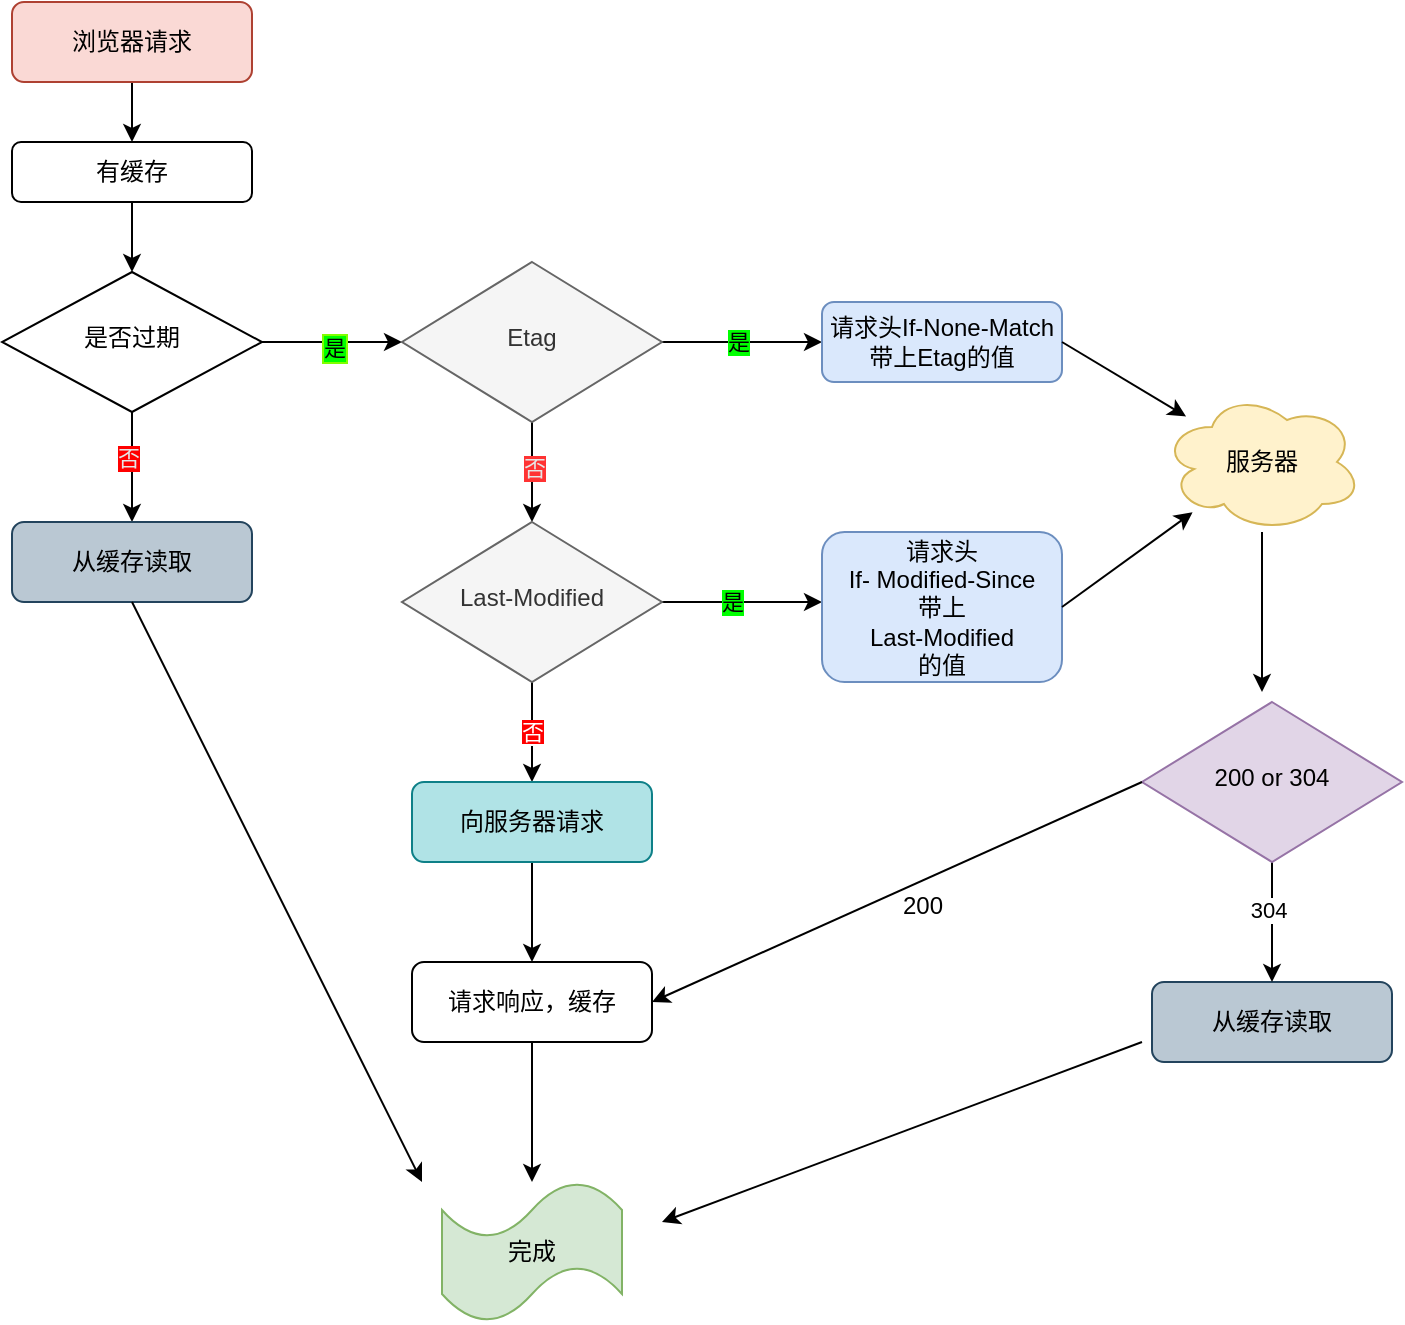<mxfile version="16.6.2" type="github">
  <diagram id="C5RBs43oDa-KdzZeNtuy" name="Page-1">
    <mxGraphModel dx="946" dy="589" grid="1" gridSize="10" guides="1" tooltips="1" connect="1" arrows="1" fold="1" page="1" pageScale="1" pageWidth="827" pageHeight="1169" math="0" shadow="0">
      <root>
        <mxCell id="WIyWlLk6GJQsqaUBKTNV-0" />
        <mxCell id="WIyWlLk6GJQsqaUBKTNV-1" parent="WIyWlLk6GJQsqaUBKTNV-0" />
        <mxCell id="l9ePfGZxCvlpBDT2zceI-39" value="" style="edgeStyle=orthogonalEdgeStyle;rounded=0;orthogonalLoop=1;jettySize=auto;html=1;" edge="1" parent="WIyWlLk6GJQsqaUBKTNV-1" source="l9ePfGZxCvlpBDT2zceI-40" target="l9ePfGZxCvlpBDT2zceI-47">
          <mxGeometry relative="1" as="geometry" />
        </mxCell>
        <mxCell id="l9ePfGZxCvlpBDT2zceI-40" value="有缓存" style="rounded=1;whiteSpace=wrap;html=1;fontSize=12;glass=0;strokeWidth=1;shadow=0;" vertex="1" parent="WIyWlLk6GJQsqaUBKTNV-1">
          <mxGeometry x="25" y="90" width="120" height="30" as="geometry" />
        </mxCell>
        <mxCell id="l9ePfGZxCvlpBDT2zceI-41" value="" style="edgeStyle=orthogonalEdgeStyle;rounded=0;orthogonalLoop=1;jettySize=auto;html=1;entryX=0.5;entryY=0;entryDx=0;entryDy=0;" edge="1" parent="WIyWlLk6GJQsqaUBKTNV-1" source="l9ePfGZxCvlpBDT2zceI-42" target="l9ePfGZxCvlpBDT2zceI-40">
          <mxGeometry relative="1" as="geometry">
            <mxPoint x="150" y="70" as="targetPoint" />
          </mxGeometry>
        </mxCell>
        <mxCell id="l9ePfGZxCvlpBDT2zceI-42" value="浏览器请求" style="rounded=1;whiteSpace=wrap;html=1;fontSize=12;glass=0;strokeWidth=1;shadow=0;fillColor=#fad9d5;strokeColor=#ae4132;" vertex="1" parent="WIyWlLk6GJQsqaUBKTNV-1">
          <mxGeometry x="25" y="20" width="120" height="40" as="geometry" />
        </mxCell>
        <mxCell id="l9ePfGZxCvlpBDT2zceI-43" style="edgeStyle=orthogonalEdgeStyle;rounded=0;orthogonalLoop=1;jettySize=auto;html=1;" edge="1" parent="WIyWlLk6GJQsqaUBKTNV-1" source="l9ePfGZxCvlpBDT2zceI-47" target="l9ePfGZxCvlpBDT2zceI-53">
          <mxGeometry relative="1" as="geometry" />
        </mxCell>
        <mxCell id="l9ePfGZxCvlpBDT2zceI-44" value="是" style="edgeLabel;html=1;align=center;verticalAlign=middle;resizable=0;points=[];labelBorderColor=#80FF00;labelBackgroundColor=#00FF00;" vertex="1" connectable="0" parent="l9ePfGZxCvlpBDT2zceI-43">
          <mxGeometry x="0.033" y="-3" relative="1" as="geometry">
            <mxPoint as="offset" />
          </mxGeometry>
        </mxCell>
        <mxCell id="l9ePfGZxCvlpBDT2zceI-45" style="edgeStyle=orthogonalEdgeStyle;rounded=0;orthogonalLoop=1;jettySize=auto;html=1;" edge="1" parent="WIyWlLk6GJQsqaUBKTNV-1" source="l9ePfGZxCvlpBDT2zceI-47" target="l9ePfGZxCvlpBDT2zceI-54">
          <mxGeometry relative="1" as="geometry">
            <mxPoint x="85" y="280" as="targetPoint" />
          </mxGeometry>
        </mxCell>
        <mxCell id="l9ePfGZxCvlpBDT2zceI-46" value="否" style="edgeLabel;html=1;align=center;verticalAlign=middle;resizable=0;points=[];labelBackgroundColor=#FF0000;fontColor=#E6E6E6;" vertex="1" connectable="0" parent="l9ePfGZxCvlpBDT2zceI-45">
          <mxGeometry x="-0.167" y="-2" relative="1" as="geometry">
            <mxPoint as="offset" />
          </mxGeometry>
        </mxCell>
        <mxCell id="l9ePfGZxCvlpBDT2zceI-47" value="是否过期" style="rhombus;whiteSpace=wrap;html=1;shadow=0;fontFamily=Helvetica;fontSize=12;align=center;strokeWidth=1;spacing=6;spacingTop=-4;" vertex="1" parent="WIyWlLk6GJQsqaUBKTNV-1">
          <mxGeometry x="20" y="155" width="130" height="70" as="geometry" />
        </mxCell>
        <mxCell id="l9ePfGZxCvlpBDT2zceI-48" value="" style="edgeStyle=orthogonalEdgeStyle;rounded=0;orthogonalLoop=1;jettySize=auto;html=1;" edge="1" parent="WIyWlLk6GJQsqaUBKTNV-1" source="l9ePfGZxCvlpBDT2zceI-53" target="l9ePfGZxCvlpBDT2zceI-58">
          <mxGeometry relative="1" as="geometry" />
        </mxCell>
        <mxCell id="l9ePfGZxCvlpBDT2zceI-49" value="&lt;span style=&quot;color: rgba(0 , 0 , 0 , 0) ; font-family: monospace ; font-size: 0px ; background-color: rgb(248 , 249 , 250)&quot;&gt;%3CmxGraphModel%3E%3Croot%3E%3CmxCell%20id%3D%220%22%2F%3E%3CmxCell%20id%3D%221%22%20parent%3D%220%22%2F%3E%3CmxCell%20id%3D%222%22%20value%3D%22%E5%90%A6%22%20style%3D%22edgeLabel%3Bhtml%3D1%3Balign%3Dcenter%3BverticalAlign%3Dmiddle%3Bresizable%3D0%3Bpoints%3D%5B%5D%3BlabelBackgroundColor%3D%23FF0000%3BfontColor%3D%23E6E6E6%3B%22%20vertex%3D%221%22%20connectable%3D%220%22%20parent%3D%221%22%3E%3CmxGeometry%20x%3D%2283%22%20y%3D%22237.353%22%20as%3D%22geometry%22%2F%3E%3C%2FmxCell%3E%3C%2Froot%3E%3C%2FmxGraphModel%3E&lt;/span&gt;" style="edgeLabel;html=1;align=center;verticalAlign=middle;resizable=0;points=[];fontColor=#E6E6E6;" vertex="1" connectable="0" parent="l9ePfGZxCvlpBDT2zceI-48">
          <mxGeometry x="-0.249" y="-3" relative="1" as="geometry">
            <mxPoint as="offset" />
          </mxGeometry>
        </mxCell>
        <mxCell id="l9ePfGZxCvlpBDT2zceI-50" value="否" style="edgeLabel;html=1;align=center;verticalAlign=middle;resizable=0;points=[];fontColor=#E6E6E6;labelBackgroundColor=#FF3333;" vertex="1" connectable="0" parent="l9ePfGZxCvlpBDT2zceI-48">
          <mxGeometry x="-0.108" y="1" relative="1" as="geometry">
            <mxPoint as="offset" />
          </mxGeometry>
        </mxCell>
        <mxCell id="l9ePfGZxCvlpBDT2zceI-51" value="" style="edgeStyle=orthogonalEdgeStyle;rounded=0;orthogonalLoop=1;jettySize=auto;html=1;" edge="1" parent="WIyWlLk6GJQsqaUBKTNV-1" source="l9ePfGZxCvlpBDT2zceI-53" target="l9ePfGZxCvlpBDT2zceI-62">
          <mxGeometry relative="1" as="geometry" />
        </mxCell>
        <mxCell id="l9ePfGZxCvlpBDT2zceI-52" value="是" style="edgeLabel;html=1;align=center;verticalAlign=middle;resizable=0;points=[];labelBackgroundColor=#00FF00;" vertex="1" connectable="0" parent="l9ePfGZxCvlpBDT2zceI-51">
          <mxGeometry x="-0.05" y="1" relative="1" as="geometry">
            <mxPoint y="1" as="offset" />
          </mxGeometry>
        </mxCell>
        <mxCell id="l9ePfGZxCvlpBDT2zceI-53" value="Etag" style="rhombus;whiteSpace=wrap;html=1;shadow=0;fontFamily=Helvetica;fontSize=12;align=center;strokeWidth=1;spacing=6;spacingTop=-4;fillColor=#f5f5f5;strokeColor=#666666;fontColor=#333333;" vertex="1" parent="WIyWlLk6GJQsqaUBKTNV-1">
          <mxGeometry x="220" y="150" width="130" height="80" as="geometry" />
        </mxCell>
        <mxCell id="l9ePfGZxCvlpBDT2zceI-54" value="从缓存读取" style="rounded=1;whiteSpace=wrap;html=1;fontSize=12;glass=0;strokeWidth=1;shadow=0;fillColor=#bac8d3;strokeColor=#23445d;" vertex="1" parent="WIyWlLk6GJQsqaUBKTNV-1">
          <mxGeometry x="25" y="280" width="120" height="40" as="geometry" />
        </mxCell>
        <mxCell id="l9ePfGZxCvlpBDT2zceI-55" value="&lt;font style=&quot;background-color: rgb(255 , 0 , 0)&quot; color=&quot;#ffffff&quot;&gt;否&lt;/font&gt;" style="edgeStyle=orthogonalEdgeStyle;rounded=0;orthogonalLoop=1;jettySize=auto;html=1;" edge="1" parent="WIyWlLk6GJQsqaUBKTNV-1" source="l9ePfGZxCvlpBDT2zceI-58" target="l9ePfGZxCvlpBDT2zceI-60">
          <mxGeometry relative="1" as="geometry" />
        </mxCell>
        <mxCell id="l9ePfGZxCvlpBDT2zceI-56" value="" style="edgeStyle=orthogonalEdgeStyle;rounded=0;orthogonalLoop=1;jettySize=auto;html=1;" edge="1" parent="WIyWlLk6GJQsqaUBKTNV-1" source="l9ePfGZxCvlpBDT2zceI-58">
          <mxGeometry relative="1" as="geometry">
            <mxPoint x="430" y="320" as="targetPoint" />
          </mxGeometry>
        </mxCell>
        <mxCell id="l9ePfGZxCvlpBDT2zceI-57" value="是" style="edgeLabel;html=1;align=center;verticalAlign=middle;resizable=0;points=[];labelBackgroundColor=#00FF00;" vertex="1" connectable="0" parent="l9ePfGZxCvlpBDT2zceI-56">
          <mxGeometry x="-0.125" relative="1" as="geometry">
            <mxPoint as="offset" />
          </mxGeometry>
        </mxCell>
        <mxCell id="l9ePfGZxCvlpBDT2zceI-58" value="Last-Modified" style="rhombus;whiteSpace=wrap;html=1;shadow=0;fontFamily=Helvetica;fontSize=12;align=center;strokeWidth=1;spacing=6;spacingTop=-4;fillColor=#f5f5f5;strokeColor=#666666;fontColor=#333333;" vertex="1" parent="WIyWlLk6GJQsqaUBKTNV-1">
          <mxGeometry x="220" y="280" width="130" height="80" as="geometry" />
        </mxCell>
        <mxCell id="l9ePfGZxCvlpBDT2zceI-59" value="" style="edgeStyle=orthogonalEdgeStyle;rounded=0;orthogonalLoop=1;jettySize=auto;html=1;" edge="1" parent="WIyWlLk6GJQsqaUBKTNV-1" source="l9ePfGZxCvlpBDT2zceI-60" target="l9ePfGZxCvlpBDT2zceI-61">
          <mxGeometry relative="1" as="geometry" />
        </mxCell>
        <mxCell id="l9ePfGZxCvlpBDT2zceI-60" value="向服务器请求" style="rounded=1;whiteSpace=wrap;html=1;fontSize=12;glass=0;strokeWidth=1;shadow=0;fillColor=#b0e3e6;strokeColor=#0e8088;" vertex="1" parent="WIyWlLk6GJQsqaUBKTNV-1">
          <mxGeometry x="225" y="410" width="120" height="40" as="geometry" />
        </mxCell>
        <mxCell id="l9ePfGZxCvlpBDT2zceI-61" value="请求响应，缓存" style="rounded=1;whiteSpace=wrap;html=1;fontSize=12;glass=0;strokeWidth=1;shadow=0;" vertex="1" parent="WIyWlLk6GJQsqaUBKTNV-1">
          <mxGeometry x="225" y="500" width="120" height="40" as="geometry" />
        </mxCell>
        <mxCell id="l9ePfGZxCvlpBDT2zceI-62" value="请求头If-None-Match带上Etag的值" style="rounded=1;whiteSpace=wrap;html=1;fontSize=12;glass=0;strokeWidth=1;shadow=0;fillColor=#dae8fc;strokeColor=#6c8ebf;" vertex="1" parent="WIyWlLk6GJQsqaUBKTNV-1">
          <mxGeometry x="430" y="170" width="120" height="40" as="geometry" />
        </mxCell>
        <mxCell id="l9ePfGZxCvlpBDT2zceI-63" value="请求头&lt;br&gt;If- Modified-Since&lt;br&gt;带上&lt;br&gt;Last-Modified&lt;br&gt;的值" style="rounded=1;whiteSpace=wrap;html=1;fontSize=12;glass=0;strokeWidth=1;shadow=0;fillColor=#dae8fc;strokeColor=#6c8ebf;" vertex="1" parent="WIyWlLk6GJQsqaUBKTNV-1">
          <mxGeometry x="430" y="285" width="120" height="75" as="geometry" />
        </mxCell>
        <mxCell id="l9ePfGZxCvlpBDT2zceI-64" value="" style="edgeStyle=orthogonalEdgeStyle;rounded=0;orthogonalLoop=1;jettySize=auto;html=1;" edge="1" parent="WIyWlLk6GJQsqaUBKTNV-1" source="l9ePfGZxCvlpBDT2zceI-65">
          <mxGeometry relative="1" as="geometry">
            <mxPoint x="650" y="365" as="targetPoint" />
          </mxGeometry>
        </mxCell>
        <mxCell id="l9ePfGZxCvlpBDT2zceI-65" value="服务器" style="ellipse;shape=cloud;whiteSpace=wrap;html=1;fillColor=#fff2cc;strokeColor=#d6b656;" vertex="1" parent="WIyWlLk6GJQsqaUBKTNV-1">
          <mxGeometry x="600" y="215" width="100" height="70" as="geometry" />
        </mxCell>
        <mxCell id="l9ePfGZxCvlpBDT2zceI-66" value="" style="endArrow=classic;html=1;exitX=1;exitY=0.5;exitDx=0;exitDy=0;" edge="1" parent="WIyWlLk6GJQsqaUBKTNV-1" source="l9ePfGZxCvlpBDT2zceI-63" target="l9ePfGZxCvlpBDT2zceI-65">
          <mxGeometry width="50" height="50" relative="1" as="geometry">
            <mxPoint x="590" y="370" as="sourcePoint" />
            <mxPoint x="640" y="320" as="targetPoint" />
          </mxGeometry>
        </mxCell>
        <mxCell id="l9ePfGZxCvlpBDT2zceI-67" value="" style="endArrow=classic;html=1;" edge="1" parent="WIyWlLk6GJQsqaUBKTNV-1" target="l9ePfGZxCvlpBDT2zceI-65">
          <mxGeometry width="50" height="50" relative="1" as="geometry">
            <mxPoint x="550" y="190" as="sourcePoint" />
            <mxPoint x="600" y="140" as="targetPoint" />
          </mxGeometry>
        </mxCell>
        <mxCell id="l9ePfGZxCvlpBDT2zceI-68" value="完成" style="shape=tape;whiteSpace=wrap;html=1;fillColor=#d5e8d4;strokeColor=#82b366;" vertex="1" parent="WIyWlLk6GJQsqaUBKTNV-1">
          <mxGeometry x="240" y="610" width="90" height="70" as="geometry" />
        </mxCell>
        <mxCell id="l9ePfGZxCvlpBDT2zceI-69" value="" style="endArrow=classic;html=1;exitX=0.5;exitY=1;exitDx=0;exitDy=0;" edge="1" parent="WIyWlLk6GJQsqaUBKTNV-1" source="l9ePfGZxCvlpBDT2zceI-54">
          <mxGeometry width="50" height="50" relative="1" as="geometry">
            <mxPoint x="80" y="340" as="sourcePoint" />
            <mxPoint x="230" y="610" as="targetPoint" />
          </mxGeometry>
        </mxCell>
        <mxCell id="l9ePfGZxCvlpBDT2zceI-70" value="" style="endArrow=classic;html=1;exitX=0.5;exitY=1;exitDx=0;exitDy=0;" edge="1" parent="WIyWlLk6GJQsqaUBKTNV-1" source="l9ePfGZxCvlpBDT2zceI-61" target="l9ePfGZxCvlpBDT2zceI-68">
          <mxGeometry width="50" height="50" relative="1" as="geometry">
            <mxPoint x="460" y="530" as="sourcePoint" />
            <mxPoint x="510" y="480" as="targetPoint" />
          </mxGeometry>
        </mxCell>
        <mxCell id="l9ePfGZxCvlpBDT2zceI-71" value="从缓存读取" style="rounded=1;whiteSpace=wrap;html=1;fontSize=12;glass=0;strokeWidth=1;shadow=0;fillColor=#bac8d3;strokeColor=#23445d;" vertex="1" parent="WIyWlLk6GJQsqaUBKTNV-1">
          <mxGeometry x="595" y="510" width="120" height="40" as="geometry" />
        </mxCell>
        <mxCell id="l9ePfGZxCvlpBDT2zceI-72" value="" style="edgeStyle=orthogonalEdgeStyle;rounded=0;orthogonalLoop=1;jettySize=auto;html=1;" edge="1" parent="WIyWlLk6GJQsqaUBKTNV-1" source="l9ePfGZxCvlpBDT2zceI-74" target="l9ePfGZxCvlpBDT2zceI-71">
          <mxGeometry relative="1" as="geometry" />
        </mxCell>
        <mxCell id="l9ePfGZxCvlpBDT2zceI-73" value="304" style="edgeLabel;html=1;align=center;verticalAlign=middle;resizable=0;points=[];" vertex="1" connectable="0" parent="l9ePfGZxCvlpBDT2zceI-72">
          <mxGeometry x="-0.2" y="-2" relative="1" as="geometry">
            <mxPoint as="offset" />
          </mxGeometry>
        </mxCell>
        <mxCell id="l9ePfGZxCvlpBDT2zceI-74" value="200 or 304" style="rhombus;whiteSpace=wrap;html=1;shadow=0;fontFamily=Helvetica;fontSize=12;align=center;strokeWidth=1;spacing=6;spacingTop=-4;fillColor=#e1d5e7;strokeColor=#9673a6;" vertex="1" parent="WIyWlLk6GJQsqaUBKTNV-1">
          <mxGeometry x="590" y="370" width="130" height="80" as="geometry" />
        </mxCell>
        <mxCell id="l9ePfGZxCvlpBDT2zceI-75" value="" style="endArrow=classic;html=1;" edge="1" parent="WIyWlLk6GJQsqaUBKTNV-1">
          <mxGeometry width="50" height="50" relative="1" as="geometry">
            <mxPoint x="590" y="540" as="sourcePoint" />
            <mxPoint x="350" y="630" as="targetPoint" />
          </mxGeometry>
        </mxCell>
        <mxCell id="l9ePfGZxCvlpBDT2zceI-76" value="" style="endArrow=classic;html=1;fontColor=#000000;exitX=0;exitY=0.5;exitDx=0;exitDy=0;entryX=1;entryY=0.5;entryDx=0;entryDy=0;" edge="1" parent="WIyWlLk6GJQsqaUBKTNV-1" source="l9ePfGZxCvlpBDT2zceI-74" target="l9ePfGZxCvlpBDT2zceI-61">
          <mxGeometry width="50" height="50" relative="1" as="geometry">
            <mxPoint x="550" y="440" as="sourcePoint" />
            <mxPoint x="600" y="390" as="targetPoint" />
          </mxGeometry>
        </mxCell>
        <mxCell id="l9ePfGZxCvlpBDT2zceI-77" value="200&lt;br&gt;" style="text;html=1;align=center;verticalAlign=middle;resizable=0;points=[];autosize=1;fontColor=#000000;" vertex="1" parent="WIyWlLk6GJQsqaUBKTNV-1">
          <mxGeometry x="460" y="462" width="40" height="20" as="geometry" />
        </mxCell>
      </root>
    </mxGraphModel>
  </diagram>
</mxfile>
